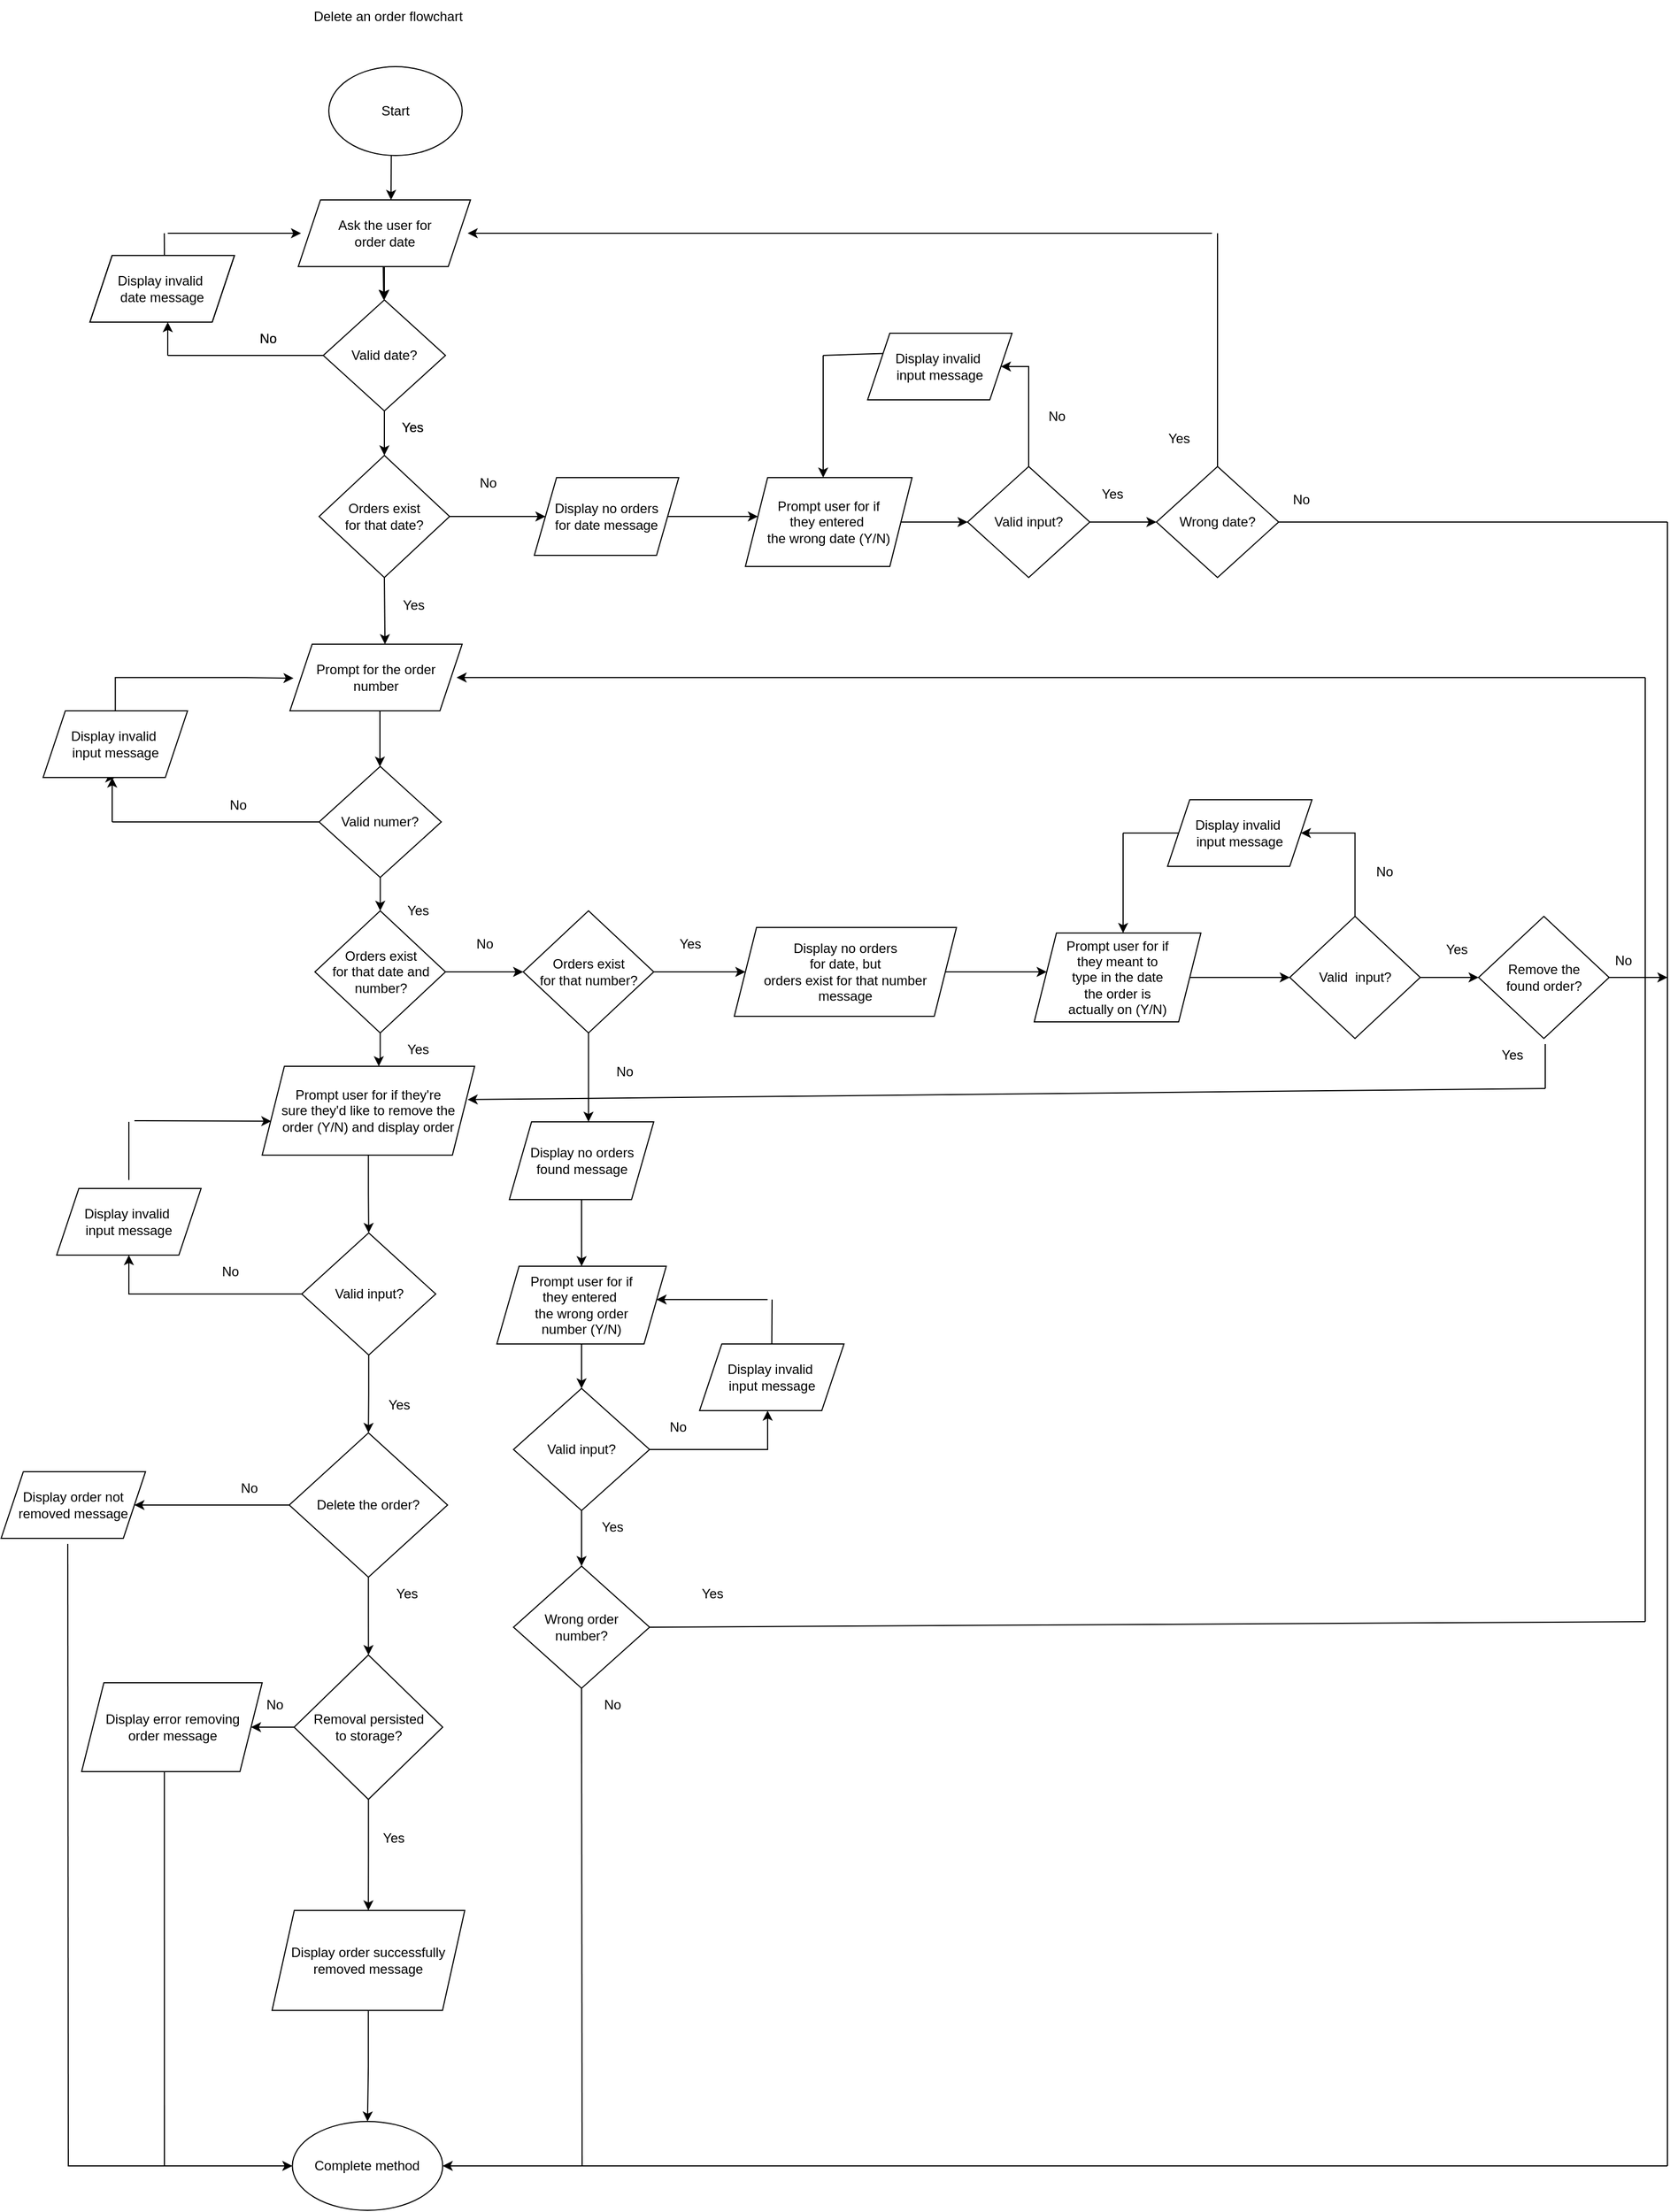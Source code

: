<mxfile version="20.4.0" type="device"><diagram id="XY3Z_FSk_da82dgJYJ29" name="Page-1"><mxGraphModel dx="1662" dy="697" grid="1" gridSize="10" guides="1" tooltips="1" connect="1" arrows="1" fold="1" page="1" pageScale="1" pageWidth="850" pageHeight="1100" math="0" shadow="0"><root><mxCell id="0"/><mxCell id="1" parent="0"/><mxCell id="H8UbqSoGBRgiaVjpoBLS-1" value="Start" style="ellipse;whiteSpace=wrap;html=1;" parent="1" vertex="1"><mxGeometry x="365" y="160" width="120" height="80" as="geometry"/></mxCell><mxCell id="H8UbqSoGBRgiaVjpoBLS-4" value="Display tailored&lt;br&gt;invalid date &lt;br&gt;message" style="shape=parallelogram;perimeter=parallelogramPerimeter;whiteSpace=wrap;html=1;fixedSize=1;" parent="1" vertex="1"><mxGeometry x="150" y="330" width="130" height="60" as="geometry"/></mxCell><mxCell id="H8UbqSoGBRgiaVjpoBLS-24" value="Yes" style="text;html=1;resizable=0;autosize=1;align=center;verticalAlign=middle;points=[];fillColor=none;strokeColor=none;rounded=0;" parent="1" vertex="1"><mxGeometry x="420" y="470" width="40" height="30" as="geometry"/></mxCell><mxCell id="H8UbqSoGBRgiaVjpoBLS-28" value="No" style="text;html=1;resizable=0;autosize=1;align=center;verticalAlign=middle;points=[];fillColor=none;strokeColor=none;rounded=0;" parent="1" vertex="1"><mxGeometry x="290" y="390" width="40" height="30" as="geometry"/></mxCell><mxCell id="H8UbqSoGBRgiaVjpoBLS-29" value="Delete an order flowchart" style="text;html=1;resizable=0;autosize=1;align=center;verticalAlign=middle;points=[];fillColor=none;strokeColor=none;rounded=0;" parent="1" vertex="1"><mxGeometry x="337.5" y="100" width="160" height="30" as="geometry"/></mxCell><mxCell id="-TsAKLh7mopRzWAeP6O--453" value="" style="edgeStyle=orthogonalEdgeStyle;rounded=0;orthogonalLoop=1;jettySize=auto;html=1;" parent="1" source="-TsAKLh7mopRzWAeP6O--1" target="-TsAKLh7mopRzWAeP6O--2" edge="1"><mxGeometry relative="1" as="geometry"/></mxCell><mxCell id="-TsAKLh7mopRzWAeP6O--1" value="Ask the user for &lt;br&gt;order date" style="shape=parallelogram;perimeter=parallelogramPerimeter;whiteSpace=wrap;html=1;fixedSize=1;" parent="1" vertex="1"><mxGeometry x="337.5" y="280" width="155" height="60" as="geometry"/></mxCell><mxCell id="-TsAKLh7mopRzWAeP6O--2" value="Valid date?" style="rhombus;whiteSpace=wrap;html=1;" parent="1" vertex="1"><mxGeometry x="360" y="370" width="110" height="100" as="geometry"/></mxCell><mxCell id="-TsAKLh7mopRzWAeP6O--3" value="Display tailored&lt;br&gt;invalid date &lt;br&gt;message" style="shape=parallelogram;perimeter=parallelogramPerimeter;whiteSpace=wrap;html=1;fixedSize=1;" parent="1" vertex="1"><mxGeometry x="150" y="330" width="130" height="60" as="geometry"/></mxCell><mxCell id="-TsAKLh7mopRzWAeP6O--12" value="Yes" style="text;html=1;resizable=0;autosize=1;align=center;verticalAlign=middle;points=[];fillColor=none;strokeColor=none;rounded=0;" parent="1" vertex="1"><mxGeometry x="420" y="470" width="40" height="30" as="geometry"/></mxCell><mxCell id="-TsAKLh7mopRzWAeP6O--123" value="Display invalid&amp;nbsp;&lt;br&gt;date message" style="shape=parallelogram;perimeter=parallelogramPerimeter;whiteSpace=wrap;html=1;fixedSize=1;" parent="1" vertex="1"><mxGeometry x="150" y="330" width="130" height="60" as="geometry"/></mxCell><mxCell id="-TsAKLh7mopRzWAeP6O--133" value="No" style="text;html=1;resizable=0;autosize=1;align=center;verticalAlign=middle;points=[];fillColor=none;strokeColor=none;rounded=0;" parent="1" vertex="1"><mxGeometry x="290" y="390" width="40" height="30" as="geometry"/></mxCell><mxCell id="-TsAKLh7mopRzWAeP6O--249" value="" style="endArrow=classic;html=1;rounded=0;" parent="1" edge="1"><mxGeometry width="50" height="50" relative="1" as="geometry"><mxPoint x="220" y="310" as="sourcePoint"/><mxPoint x="340" y="310" as="targetPoint"/></mxGeometry></mxCell><mxCell id="-TsAKLh7mopRzWAeP6O--459" value="" style="edgeStyle=orthogonalEdgeStyle;rounded=0;orthogonalLoop=1;jettySize=auto;html=1;" parent="1" source="-TsAKLh7mopRzWAeP6O--359" target="-TsAKLh7mopRzWAeP6O--360" edge="1"><mxGeometry relative="1" as="geometry"/></mxCell><mxCell id="-TsAKLh7mopRzWAeP6O--359" value="Orders exist&lt;br&gt;for that date?" style="rhombus;whiteSpace=wrap;html=1;" parent="1" vertex="1"><mxGeometry x="356.25" y="510" width="117.5" height="110" as="geometry"/></mxCell><mxCell id="-TsAKLh7mopRzWAeP6O--462" value="" style="edgeStyle=orthogonalEdgeStyle;rounded=0;orthogonalLoop=1;jettySize=auto;html=1;" parent="1" source="-TsAKLh7mopRzWAeP6O--360" target="-TsAKLh7mopRzWAeP6O--361" edge="1"><mxGeometry relative="1" as="geometry"><Array as="points"><mxPoint x="730" y="565"/><mxPoint x="730" y="565"/></Array></mxGeometry></mxCell><mxCell id="-TsAKLh7mopRzWAeP6O--360" value="Display no orders&lt;br&gt;for date message" style="shape=parallelogram;perimeter=parallelogramPerimeter;whiteSpace=wrap;html=1;fixedSize=1;" parent="1" vertex="1"><mxGeometry x="550" y="530" width="130" height="70" as="geometry"/></mxCell><mxCell id="-TsAKLh7mopRzWAeP6O--465" value="" style="edgeStyle=orthogonalEdgeStyle;rounded=0;orthogonalLoop=1;jettySize=auto;html=1;" parent="1" source="-TsAKLh7mopRzWAeP6O--361" target="-TsAKLh7mopRzWAeP6O--463" edge="1"><mxGeometry relative="1" as="geometry"/></mxCell><mxCell id="-TsAKLh7mopRzWAeP6O--361" value="Prompt user for if &lt;br&gt;they entered&amp;nbsp;&lt;br&gt;the wrong date (Y/N)" style="shape=parallelogram;perimeter=parallelogramPerimeter;whiteSpace=wrap;html=1;fixedSize=1;" parent="1" vertex="1"><mxGeometry x="740" y="530" width="150" height="80" as="geometry"/></mxCell><mxCell id="-TsAKLh7mopRzWAeP6O--362" value="Wrong date?" style="rhombus;whiteSpace=wrap;html=1;" parent="1" vertex="1"><mxGeometry x="1110" y="520" width="110" height="100" as="geometry"/></mxCell><mxCell id="-TsAKLh7mopRzWAeP6O--482" value="" style="edgeStyle=orthogonalEdgeStyle;rounded=0;orthogonalLoop=1;jettySize=auto;html=1;exitX=0.5;exitY=1;exitDx=0;exitDy=0;" parent="1" source="-TsAKLh7mopRzWAeP6O--364" target="-TsAKLh7mopRzWAeP6O--365" edge="1"><mxGeometry relative="1" as="geometry"><Array as="points"><mxPoint x="411" y="740"/></Array></mxGeometry></mxCell><mxCell id="-TsAKLh7mopRzWAeP6O--364" value="Prompt for the order &lt;br&gt;number" style="shape=parallelogram;perimeter=parallelogramPerimeter;whiteSpace=wrap;html=1;fixedSize=1;" parent="1" vertex="1"><mxGeometry x="330" y="680" width="155" height="60" as="geometry"/></mxCell><mxCell id="-TsAKLh7mopRzWAeP6O--483" value="" style="edgeStyle=orthogonalEdgeStyle;rounded=0;orthogonalLoop=1;jettySize=auto;html=1;" parent="1" source="-TsAKLh7mopRzWAeP6O--365" target="-TsAKLh7mopRzWAeP6O--367" edge="1"><mxGeometry relative="1" as="geometry"/></mxCell><mxCell id="-TsAKLh7mopRzWAeP6O--485" value="" style="edgeStyle=orthogonalEdgeStyle;rounded=0;orthogonalLoop=1;jettySize=auto;html=1;exitX=1;exitY=0.25;exitDx=0;exitDy=0;entryX=0.5;entryY=1;entryDx=0;entryDy=0;startArrow=none;" parent="1" source="-TsAKLh7mopRzWAeP6O--366" target="-TsAKLh7mopRzWAeP6O--366" edge="1"><mxGeometry relative="1" as="geometry"><mxPoint x="380" y="840" as="sourcePoint"/><mxPoint x="170" y="830" as="targetPoint"/><Array as="points"><mxPoint x="232" y="750"/><mxPoint x="170" y="750"/><mxPoint x="170" y="800"/></Array></mxGeometry></mxCell><mxCell id="-TsAKLh7mopRzWAeP6O--365" value="Valid numer?" style="rhombus;whiteSpace=wrap;html=1;" parent="1" vertex="1"><mxGeometry x="356.25" y="790" width="110" height="100" as="geometry"/></mxCell><mxCell id="-TsAKLh7mopRzWAeP6O--487" value="" style="edgeStyle=orthogonalEdgeStyle;rounded=0;orthogonalLoop=1;jettySize=auto;html=1;entryX=0.021;entryY=0.51;entryDx=0;entryDy=0;entryPerimeter=0;" parent="1" source="-TsAKLh7mopRzWAeP6O--366" target="-TsAKLh7mopRzWAeP6O--364" edge="1"><mxGeometry relative="1" as="geometry"><mxPoint x="310" y="710" as="targetPoint"/><Array as="points"><mxPoint x="173" y="710"/><mxPoint x="290" y="710"/></Array></mxGeometry></mxCell><mxCell id="-TsAKLh7mopRzWAeP6O--366" value="Display invalid&amp;nbsp;&lt;br&gt;input message" style="shape=parallelogram;perimeter=parallelogramPerimeter;whiteSpace=wrap;html=1;fixedSize=1;" parent="1" vertex="1"><mxGeometry x="107.81" y="740" width="130" height="60" as="geometry"/></mxCell><mxCell id="-TsAKLh7mopRzWAeP6O--490" value="" style="edgeStyle=orthogonalEdgeStyle;rounded=0;orthogonalLoop=1;jettySize=auto;html=1;" parent="1" source="-TsAKLh7mopRzWAeP6O--367" target="-TsAKLh7mopRzWAeP6O--375" edge="1"><mxGeometry relative="1" as="geometry"><Array as="points"><mxPoint x="411" y="1055"/><mxPoint x="410" y="1055"/></Array></mxGeometry></mxCell><mxCell id="-TsAKLh7mopRzWAeP6O--492" value="" style="edgeStyle=orthogonalEdgeStyle;rounded=0;orthogonalLoop=1;jettySize=auto;html=1;" parent="1" source="-TsAKLh7mopRzWAeP6O--367" target="-TsAKLh7mopRzWAeP6O--368" edge="1"><mxGeometry relative="1" as="geometry"/></mxCell><mxCell id="-TsAKLh7mopRzWAeP6O--367" value="Orders exist&lt;br&gt;for that date and &lt;br&gt;number?" style="rhombus;whiteSpace=wrap;html=1;" parent="1" vertex="1"><mxGeometry x="352.5" y="920" width="117.5" height="110" as="geometry"/></mxCell><mxCell id="-TsAKLh7mopRzWAeP6O--494" value="" style="edgeStyle=orthogonalEdgeStyle;rounded=0;orthogonalLoop=1;jettySize=auto;html=1;" parent="1" source="-TsAKLh7mopRzWAeP6O--368" target="-TsAKLh7mopRzWAeP6O--371" edge="1"><mxGeometry relative="1" as="geometry"><Array as="points"><mxPoint x="599" y="1090"/><mxPoint x="599" y="1090"/></Array></mxGeometry></mxCell><mxCell id="-TsAKLh7mopRzWAeP6O--500" value="" style="edgeStyle=orthogonalEdgeStyle;rounded=0;orthogonalLoop=1;jettySize=auto;html=1;" parent="1" source="-TsAKLh7mopRzWAeP6O--368" target="-TsAKLh7mopRzWAeP6O--370" edge="1"><mxGeometry relative="1" as="geometry"/></mxCell><mxCell id="-TsAKLh7mopRzWAeP6O--368" value="Orders exist&lt;br&gt;for that number?" style="rhombus;whiteSpace=wrap;html=1;" parent="1" vertex="1"><mxGeometry x="540" y="920" width="117.5" height="110" as="geometry"/></mxCell><mxCell id="-TsAKLh7mopRzWAeP6O--503" value="" style="edgeStyle=orthogonalEdgeStyle;rounded=0;orthogonalLoop=1;jettySize=auto;html=1;" parent="1" source="-TsAKLh7mopRzWAeP6O--369" target="-TsAKLh7mopRzWAeP6O--372" edge="1"><mxGeometry relative="1" as="geometry"/></mxCell><mxCell id="-TsAKLh7mopRzWAeP6O--369" value="Prompt user for if &lt;br&gt;they meant to &lt;br&gt;type in the date&lt;br&gt;the order is &lt;br&gt;actually on (Y/N)" style="shape=parallelogram;perimeter=parallelogramPerimeter;whiteSpace=wrap;html=1;fixedSize=1;" parent="1" vertex="1"><mxGeometry x="1000" y="940" width="150" height="80" as="geometry"/></mxCell><mxCell id="-TsAKLh7mopRzWAeP6O--502" value="" style="edgeStyle=orthogonalEdgeStyle;rounded=0;orthogonalLoop=1;jettySize=auto;html=1;" parent="1" source="-TsAKLh7mopRzWAeP6O--370" target="-TsAKLh7mopRzWAeP6O--369" edge="1"><mxGeometry relative="1" as="geometry"><Array as="points"><mxPoint x="980" y="975"/><mxPoint x="980" y="975"/></Array></mxGeometry></mxCell><mxCell id="-TsAKLh7mopRzWAeP6O--370" value="Display no orders&lt;br&gt;for date, but &lt;br&gt;orders exist for that number message" style="shape=parallelogram;perimeter=parallelogramPerimeter;whiteSpace=wrap;html=1;fixedSize=1;" parent="1" vertex="1"><mxGeometry x="730" y="935" width="200" height="80" as="geometry"/></mxCell><mxCell id="-TsAKLh7mopRzWAeP6O--505" value="" style="edgeStyle=orthogonalEdgeStyle;rounded=0;orthogonalLoop=1;jettySize=auto;html=1;" parent="1" source="-TsAKLh7mopRzWAeP6O--371" target="-TsAKLh7mopRzWAeP6O--373" edge="1"><mxGeometry relative="1" as="geometry"/></mxCell><mxCell id="-TsAKLh7mopRzWAeP6O--371" value="Display no orders&lt;br&gt;found message" style="shape=parallelogram;perimeter=parallelogramPerimeter;whiteSpace=wrap;html=1;fixedSize=1;" parent="1" vertex="1"><mxGeometry x="527.5" y="1110" width="130" height="70" as="geometry"/></mxCell><mxCell id="-TsAKLh7mopRzWAeP6O--519" value="" style="edgeStyle=orthogonalEdgeStyle;rounded=0;orthogonalLoop=1;jettySize=auto;html=1;" parent="1" source="-TsAKLh7mopRzWAeP6O--372" target="-TsAKLh7mopRzWAeP6O--518" edge="1"><mxGeometry relative="1" as="geometry"><Array as="points"><mxPoint x="1289" y="850"/></Array></mxGeometry></mxCell><mxCell id="-TsAKLh7mopRzWAeP6O--522" value="" style="edgeStyle=orthogonalEdgeStyle;rounded=0;orthogonalLoop=1;jettySize=auto;html=1;" parent="1" source="-TsAKLh7mopRzWAeP6O--372" target="-TsAKLh7mopRzWAeP6O--517" edge="1"><mxGeometry relative="1" as="geometry"/></mxCell><mxCell id="-TsAKLh7mopRzWAeP6O--372" value="Valid&amp;nbsp; input?" style="rhombus;whiteSpace=wrap;html=1;" parent="1" vertex="1"><mxGeometry x="1230" y="925" width="117.5" height="110" as="geometry"/></mxCell><mxCell id="-TsAKLh7mopRzWAeP6O--506" value="" style="edgeStyle=orthogonalEdgeStyle;rounded=0;orthogonalLoop=1;jettySize=auto;html=1;" parent="1" source="-TsAKLh7mopRzWAeP6O--373" target="-TsAKLh7mopRzWAeP6O--374" edge="1"><mxGeometry relative="1" as="geometry"/></mxCell><mxCell id="-TsAKLh7mopRzWAeP6O--373" value="Prompt user for if &lt;br&gt;they entered&amp;nbsp;&lt;br&gt;the wrong order &lt;br&gt;number (Y/N)" style="shape=parallelogram;perimeter=parallelogramPerimeter;whiteSpace=wrap;html=1;fixedSize=1;" parent="1" vertex="1"><mxGeometry x="516.25" y="1240" width="152.5" height="70" as="geometry"/></mxCell><mxCell id="-TsAKLh7mopRzWAeP6O--508" value="" style="edgeStyle=orthogonalEdgeStyle;rounded=0;orthogonalLoop=1;jettySize=auto;html=1;" parent="1" source="-TsAKLh7mopRzWAeP6O--374" target="-TsAKLh7mopRzWAeP6O--507" edge="1"><mxGeometry relative="1" as="geometry"/></mxCell><mxCell id="-TsAKLh7mopRzWAeP6O--510" value="" style="edgeStyle=orthogonalEdgeStyle;rounded=0;orthogonalLoop=1;jettySize=auto;html=1;" parent="1" source="-TsAKLh7mopRzWAeP6O--374" target="-TsAKLh7mopRzWAeP6O--509" edge="1"><mxGeometry relative="1" as="geometry"><Array as="points"><mxPoint x="760" y="1405"/></Array></mxGeometry></mxCell><mxCell id="-TsAKLh7mopRzWAeP6O--374" value="Valid input?" style="rhombus;whiteSpace=wrap;html=1;" parent="1" vertex="1"><mxGeometry x="531.25" y="1350" width="122.5" height="110" as="geometry"/></mxCell><mxCell id="-TsAKLh7mopRzWAeP6O--491" value="" style="edgeStyle=orthogonalEdgeStyle;rounded=0;orthogonalLoop=1;jettySize=auto;html=1;" parent="1" source="-TsAKLh7mopRzWAeP6O--375" target="-TsAKLh7mopRzWAeP6O--376" edge="1"><mxGeometry relative="1" as="geometry"/></mxCell><mxCell id="-TsAKLh7mopRzWAeP6O--375" value="Prompt user for if they're &lt;br&gt;sure they'd like to remove the &lt;br&gt;order (Y/N) and display&amp;nbsp;order" style="shape=parallelogram;perimeter=parallelogramPerimeter;whiteSpace=wrap;html=1;fixedSize=1;" parent="1" vertex="1"><mxGeometry x="305" y="1060" width="191.25" height="80" as="geometry"/></mxCell><mxCell id="-TsAKLh7mopRzWAeP6O--535" value="" style="edgeStyle=orthogonalEdgeStyle;rounded=0;orthogonalLoop=1;jettySize=auto;html=1;" parent="1" source="-TsAKLh7mopRzWAeP6O--376" target="-TsAKLh7mopRzWAeP6O--378" edge="1"><mxGeometry relative="1" as="geometry"/></mxCell><mxCell id="-TsAKLh7mopRzWAeP6O--536" value="" style="edgeStyle=orthogonalEdgeStyle;rounded=0;orthogonalLoop=1;jettySize=auto;html=1;" parent="1" source="-TsAKLh7mopRzWAeP6O--376" target="-TsAKLh7mopRzWAeP6O--377" edge="1"><mxGeometry relative="1" as="geometry"><Array as="points"><mxPoint x="185" y="1265"/></Array></mxGeometry></mxCell><mxCell id="-TsAKLh7mopRzWAeP6O--376" value="Valid input?" style="rhombus;whiteSpace=wrap;html=1;" parent="1" vertex="1"><mxGeometry x="340.63" y="1210" width="120.62" height="110" as="geometry"/></mxCell><mxCell id="-TsAKLh7mopRzWAeP6O--377" value="Display invalid&amp;nbsp;&lt;br&gt;input message" style="shape=parallelogram;perimeter=parallelogramPerimeter;whiteSpace=wrap;html=1;fixedSize=1;" parent="1" vertex="1"><mxGeometry x="120" y="1170" width="130" height="60" as="geometry"/></mxCell><mxCell id="eAUbI98OZw8pqALTgXnl-8" value="" style="edgeStyle=orthogonalEdgeStyle;rounded=0;orthogonalLoop=1;jettySize=auto;html=1;" edge="1" parent="1" source="-TsAKLh7mopRzWAeP6O--378" target="-TsAKLh7mopRzWAeP6O--438"><mxGeometry relative="1" as="geometry"/></mxCell><mxCell id="eAUbI98OZw8pqALTgXnl-14" value="" style="edgeStyle=orthogonalEdgeStyle;rounded=0;orthogonalLoop=1;jettySize=auto;html=1;" edge="1" parent="1" source="-TsAKLh7mopRzWAeP6O--378" target="-TsAKLh7mopRzWAeP6O--439"><mxGeometry relative="1" as="geometry"/></mxCell><mxCell id="-TsAKLh7mopRzWAeP6O--378" value="Delete the order?" style="rhombus;whiteSpace=wrap;html=1;" parent="1" vertex="1"><mxGeometry x="329.38" y="1390" width="142.5" height="130" as="geometry"/></mxCell><mxCell id="-TsAKLh7mopRzWAeP6O--545" value="" style="edgeStyle=orthogonalEdgeStyle;rounded=0;orthogonalLoop=1;jettySize=auto;html=1;" parent="1" target="-TsAKLh7mopRzWAeP6O--380" edge="1"><mxGeometry relative="1" as="geometry"><mxPoint x="399.7" y="1699.991" as="sourcePoint"/></mxGeometry></mxCell><mxCell id="-TsAKLh7mopRzWAeP6O--567" value="" style="edgeStyle=orthogonalEdgeStyle;rounded=0;orthogonalLoop=1;jettySize=auto;html=1;" parent="1" target="-TsAKLh7mopRzWAeP6O--404" edge="1"><mxGeometry relative="1" as="geometry"><mxPoint x="402.5" y="2600" as="sourcePoint"/></mxGeometry></mxCell><mxCell id="-TsAKLh7mopRzWAeP6O--572" value="" style="edgeStyle=orthogonalEdgeStyle;rounded=0;orthogonalLoop=1;jettySize=auto;html=1;" parent="1" target="-TsAKLh7mopRzWAeP6O--405" edge="1"><mxGeometry relative="1" as="geometry"><mxPoint x="403" y="2749.959" as="sourcePoint"/></mxGeometry></mxCell><mxCell id="-TsAKLh7mopRzWAeP6O--438" value="Display order not removed&amp;nbsp;message" style="shape=parallelogram;perimeter=parallelogramPerimeter;whiteSpace=wrap;html=1;fixedSize=1;" parent="1" vertex="1"><mxGeometry x="70" y="1425" width="130" height="60" as="geometry"/></mxCell><mxCell id="-TsAKLh7mopRzWAeP6O--701" value="" style="edgeStyle=orthogonalEdgeStyle;rounded=0;orthogonalLoop=1;jettySize=auto;html=1;" parent="1" source="-TsAKLh7mopRzWAeP6O--439" target="-TsAKLh7mopRzWAeP6O--441" edge="1"><mxGeometry relative="1" as="geometry"/></mxCell><mxCell id="-TsAKLh7mopRzWAeP6O--705" value="" style="edgeStyle=orthogonalEdgeStyle;rounded=0;orthogonalLoop=1;jettySize=auto;html=1;" parent="1" source="-TsAKLh7mopRzWAeP6O--439" target="-TsAKLh7mopRzWAeP6O--440" edge="1"><mxGeometry relative="1" as="geometry"/></mxCell><mxCell id="-TsAKLh7mopRzWAeP6O--439" value="Removal persisted &lt;br&gt;to storage?" style="rhombus;whiteSpace=wrap;html=1;" parent="1" vertex="1"><mxGeometry x="333.75" y="1590" width="133.75" height="130" as="geometry"/></mxCell><mxCell id="-TsAKLh7mopRzWAeP6O--440" value="Display error removing order&amp;nbsp;message" style="shape=parallelogram;perimeter=parallelogramPerimeter;whiteSpace=wrap;html=1;fixedSize=1;" parent="1" vertex="1"><mxGeometry x="142.5" y="1615" width="162.5" height="80" as="geometry"/></mxCell><mxCell id="-TsAKLh7mopRzWAeP6O--704" value="" style="edgeStyle=orthogonalEdgeStyle;rounded=0;orthogonalLoop=1;jettySize=auto;html=1;" parent="1" source="-TsAKLh7mopRzWAeP6O--441" target="-TsAKLh7mopRzWAeP6O--450" edge="1"><mxGeometry relative="1" as="geometry"/></mxCell><mxCell id="-TsAKLh7mopRzWAeP6O--441" value="Display order successfully removed message" style="shape=parallelogram;perimeter=parallelogramPerimeter;whiteSpace=wrap;html=1;fixedSize=1;" parent="1" vertex="1"><mxGeometry x="313.91" y="1820" width="173.44" height="90" as="geometry"/></mxCell><mxCell id="-TsAKLh7mopRzWAeP6O--450" value="Complete method" style="ellipse;whiteSpace=wrap;html=1;" parent="1" vertex="1"><mxGeometry x="332.19" y="2010" width="135.31" height="80" as="geometry"/></mxCell><mxCell id="-TsAKLh7mopRzWAeP6O--451" value="" style="endArrow=classic;html=1;rounded=0;" parent="1" edge="1"><mxGeometry width="50" height="50" relative="1" as="geometry"><mxPoint x="421.25" y="240" as="sourcePoint"/><mxPoint x="421" y="280" as="targetPoint"/></mxGeometry></mxCell><mxCell id="-TsAKLh7mopRzWAeP6O--452" value="" style="endArrow=classic;html=1;rounded=0;" parent="1" edge="1"><mxGeometry width="50" height="50" relative="1" as="geometry"><mxPoint x="414" y="340" as="sourcePoint"/><mxPoint x="414.41" y="370" as="targetPoint"/></mxGeometry></mxCell><mxCell id="-TsAKLh7mopRzWAeP6O--454" value="" style="endArrow=none;html=1;rounded=0;" parent="1" edge="1"><mxGeometry width="50" height="50" relative="1" as="geometry"><mxPoint x="217" y="330" as="sourcePoint"/><mxPoint x="216.87" y="310" as="targetPoint"/></mxGeometry></mxCell><mxCell id="-TsAKLh7mopRzWAeP6O--455" value="" style="endArrow=none;html=1;rounded=0;entryX=0;entryY=0.5;entryDx=0;entryDy=0;" parent="1" target="-TsAKLh7mopRzWAeP6O--2" edge="1"><mxGeometry width="50" height="50" relative="1" as="geometry"><mxPoint x="220" y="420" as="sourcePoint"/><mxPoint x="710" y="480" as="targetPoint"/></mxGeometry></mxCell><mxCell id="-TsAKLh7mopRzWAeP6O--456" value="" style="endArrow=classic;html=1;rounded=0;" parent="1" edge="1"><mxGeometry width="50" height="50" relative="1" as="geometry"><mxPoint x="220" y="420" as="sourcePoint"/><mxPoint x="220" y="390" as="targetPoint"/></mxGeometry></mxCell><mxCell id="-TsAKLh7mopRzWAeP6O--457" value="" style="endArrow=classic;html=1;rounded=0;entryX=0.5;entryY=0;entryDx=0;entryDy=0;" parent="1" target="-TsAKLh7mopRzWAeP6O--359" edge="1"><mxGeometry width="50" height="50" relative="1" as="geometry"><mxPoint x="415" y="470" as="sourcePoint"/><mxPoint x="890" y="530" as="targetPoint"/></mxGeometry></mxCell><mxCell id="-TsAKLh7mopRzWAeP6O--458" value="" style="endArrow=classic;html=1;rounded=0;exitX=0.5;exitY=1;exitDx=0;exitDy=0;entryX=0.552;entryY=0;entryDx=0;entryDy=0;entryPerimeter=0;" parent="1" source="-TsAKLh7mopRzWAeP6O--359" target="-TsAKLh7mopRzWAeP6O--364" edge="1"><mxGeometry width="50" height="50" relative="1" as="geometry"><mxPoint x="840" y="580" as="sourcePoint"/><mxPoint x="890" y="530" as="targetPoint"/></mxGeometry></mxCell><mxCell id="-TsAKLh7mopRzWAeP6O--460" value="Yes" style="text;html=1;resizable=0;autosize=1;align=center;verticalAlign=middle;points=[];fillColor=none;strokeColor=none;rounded=0;" parent="1" vertex="1"><mxGeometry x="421.25" y="630" width="40" height="30" as="geometry"/></mxCell><mxCell id="-TsAKLh7mopRzWAeP6O--461" value="No" style="text;html=1;resizable=0;autosize=1;align=center;verticalAlign=middle;points=[];fillColor=none;strokeColor=none;rounded=0;" parent="1" vertex="1"><mxGeometry x="487.5" y="520" width="40" height="30" as="geometry"/></mxCell><mxCell id="-TsAKLh7mopRzWAeP6O--466" value="" style="edgeStyle=orthogonalEdgeStyle;rounded=0;orthogonalLoop=1;jettySize=auto;html=1;" parent="1" source="-TsAKLh7mopRzWAeP6O--463" target="-TsAKLh7mopRzWAeP6O--464" edge="1"><mxGeometry relative="1" as="geometry"><Array as="points"><mxPoint x="995" y="430"/></Array></mxGeometry></mxCell><mxCell id="-TsAKLh7mopRzWAeP6O--468" value="" style="edgeStyle=orthogonalEdgeStyle;rounded=0;orthogonalLoop=1;jettySize=auto;html=1;" parent="1" source="-TsAKLh7mopRzWAeP6O--463" target="-TsAKLh7mopRzWAeP6O--362" edge="1"><mxGeometry relative="1" as="geometry"/></mxCell><mxCell id="-TsAKLh7mopRzWAeP6O--463" value="Valid input?" style="rhombus;whiteSpace=wrap;html=1;" parent="1" vertex="1"><mxGeometry x="940" y="520" width="110" height="100" as="geometry"/></mxCell><mxCell id="-TsAKLh7mopRzWAeP6O--464" value="Display invalid&amp;nbsp;&lt;br&gt;input message" style="shape=parallelogram;perimeter=parallelogramPerimeter;whiteSpace=wrap;html=1;fixedSize=1;" parent="1" vertex="1"><mxGeometry x="850" y="400" width="130" height="60" as="geometry"/></mxCell><mxCell id="-TsAKLh7mopRzWAeP6O--469" value="" style="endArrow=none;html=1;rounded=0;exitX=0;exitY=0.25;exitDx=0;exitDy=0;" parent="1" source="-TsAKLh7mopRzWAeP6O--464" edge="1"><mxGeometry width="50" height="50" relative="1" as="geometry"><mxPoint x="840" y="700" as="sourcePoint"/><mxPoint x="810" y="420" as="targetPoint"/></mxGeometry></mxCell><mxCell id="-TsAKLh7mopRzWAeP6O--470" value="" style="endArrow=classic;html=1;rounded=0;" parent="1" edge="1"><mxGeometry width="50" height="50" relative="1" as="geometry"><mxPoint x="810" y="420" as="sourcePoint"/><mxPoint x="810" y="530" as="targetPoint"/></mxGeometry></mxCell><mxCell id="-TsAKLh7mopRzWAeP6O--471" value="No" style="text;html=1;resizable=0;autosize=1;align=center;verticalAlign=middle;points=[];fillColor=none;strokeColor=none;rounded=0;" parent="1" vertex="1"><mxGeometry x="1000" y="460" width="40" height="30" as="geometry"/></mxCell><mxCell id="-TsAKLh7mopRzWAeP6O--472" value="Yes" style="text;html=1;resizable=0;autosize=1;align=center;verticalAlign=middle;points=[];fillColor=none;strokeColor=none;rounded=0;" parent="1" vertex="1"><mxGeometry x="1050" y="530" width="40" height="30" as="geometry"/></mxCell><mxCell id="-TsAKLh7mopRzWAeP6O--475" value="" style="endArrow=none;html=1;rounded=0;entryX=0.5;entryY=0;entryDx=0;entryDy=0;" parent="1" target="-TsAKLh7mopRzWAeP6O--362" edge="1"><mxGeometry width="50" height="50" relative="1" as="geometry"><mxPoint x="1165" y="310" as="sourcePoint"/><mxPoint x="890" y="650" as="targetPoint"/></mxGeometry></mxCell><mxCell id="-TsAKLh7mopRzWAeP6O--476" value="" style="endArrow=classic;html=1;rounded=0;" parent="1" edge="1"><mxGeometry width="50" height="50" relative="1" as="geometry"><mxPoint x="1160" y="310" as="sourcePoint"/><mxPoint x="490" y="310" as="targetPoint"/></mxGeometry></mxCell><mxCell id="-TsAKLh7mopRzWAeP6O--477" value="Yes" style="text;html=1;resizable=0;autosize=1;align=center;verticalAlign=middle;points=[];fillColor=none;strokeColor=none;rounded=0;" parent="1" vertex="1"><mxGeometry x="1110" y="480" width="40" height="30" as="geometry"/></mxCell><mxCell id="-TsAKLh7mopRzWAeP6O--478" value="" style="endArrow=none;html=1;rounded=0;entryX=1;entryY=0.5;entryDx=0;entryDy=0;" parent="1" target="-TsAKLh7mopRzWAeP6O--362" edge="1"><mxGeometry width="50" height="50" relative="1" as="geometry"><mxPoint x="1570" y="570" as="sourcePoint"/><mxPoint x="890" y="770" as="targetPoint"/></mxGeometry></mxCell><mxCell id="-TsAKLh7mopRzWAeP6O--479" value="" style="endArrow=none;html=1;rounded=0;" parent="1" edge="1"><mxGeometry width="50" height="50" relative="1" as="geometry"><mxPoint x="1570" y="2050" as="sourcePoint"/><mxPoint x="1570" y="570" as="targetPoint"/></mxGeometry></mxCell><mxCell id="-TsAKLh7mopRzWAeP6O--480" value="" style="endArrow=classic;html=1;rounded=0;entryX=1;entryY=0.5;entryDx=0;entryDy=0;" parent="1" target="-TsAKLh7mopRzWAeP6O--450" edge="1"><mxGeometry width="50" height="50" relative="1" as="geometry"><mxPoint x="1570" y="2050" as="sourcePoint"/><mxPoint x="910" y="2200" as="targetPoint"/></mxGeometry></mxCell><mxCell id="-TsAKLh7mopRzWAeP6O--481" value="No" style="text;html=1;resizable=0;autosize=1;align=center;verticalAlign=middle;points=[];fillColor=none;strokeColor=none;rounded=0;" parent="1" vertex="1"><mxGeometry x="1220" y="535" width="40" height="30" as="geometry"/></mxCell><mxCell id="-TsAKLh7mopRzWAeP6O--484" value="Yes" style="text;html=1;resizable=0;autosize=1;align=center;verticalAlign=middle;points=[];fillColor=none;strokeColor=none;rounded=0;" parent="1" vertex="1"><mxGeometry x="425" y="905" width="40" height="30" as="geometry"/></mxCell><mxCell id="-TsAKLh7mopRzWAeP6O--486" value="" style="endArrow=classic;html=1;rounded=0;" parent="1" edge="1"><mxGeometry width="50" height="50" relative="1" as="geometry"><mxPoint x="170" y="840" as="sourcePoint"/><mxPoint x="170" y="800" as="targetPoint"/></mxGeometry></mxCell><mxCell id="-TsAKLh7mopRzWAeP6O--488" value="No" style="text;html=1;resizable=0;autosize=1;align=center;verticalAlign=middle;points=[];fillColor=none;strokeColor=none;rounded=0;" parent="1" vertex="1"><mxGeometry x="262.5" y="810" width="40" height="30" as="geometry"/></mxCell><mxCell id="-TsAKLh7mopRzWAeP6O--489" value="" style="edgeStyle=orthogonalEdgeStyle;rounded=0;orthogonalLoop=1;jettySize=auto;html=1;exitX=0;exitY=0.5;exitDx=0;exitDy=0;entryX=0.5;entryY=1;entryDx=0;entryDy=0;endArrow=none;" parent="1" source="-TsAKLh7mopRzWAeP6O--365" target="-TsAKLh7mopRzWAeP6O--488" edge="1"><mxGeometry relative="1" as="geometry"><mxPoint x="356.25" y="840" as="sourcePoint"/><mxPoint x="172.81" y="800" as="targetPoint"/><Array as="points"><mxPoint x="170" y="840"/></Array></mxGeometry></mxCell><mxCell id="-TsAKLh7mopRzWAeP6O--493" value="No" style="text;html=1;resizable=0;autosize=1;align=center;verticalAlign=middle;points=[];fillColor=none;strokeColor=none;rounded=0;" parent="1" vertex="1"><mxGeometry x="485" y="935" width="40" height="30" as="geometry"/></mxCell><mxCell id="-TsAKLh7mopRzWAeP6O--495" value="Yes" style="text;html=1;resizable=0;autosize=1;align=center;verticalAlign=middle;points=[];fillColor=none;strokeColor=none;rounded=0;" parent="1" vertex="1"><mxGeometry x="425" y="1030" width="40" height="30" as="geometry"/></mxCell><mxCell id="-TsAKLh7mopRzWAeP6O--501" value="Yes" style="text;html=1;resizable=0;autosize=1;align=center;verticalAlign=middle;points=[];fillColor=none;strokeColor=none;rounded=0;" parent="1" vertex="1"><mxGeometry x="670" y="935" width="40" height="30" as="geometry"/></mxCell><mxCell id="-TsAKLh7mopRzWAeP6O--504" value="No" style="text;html=1;resizable=0;autosize=1;align=center;verticalAlign=middle;points=[];fillColor=none;strokeColor=none;rounded=0;" parent="1" vertex="1"><mxGeometry x="611.25" y="1050" width="40" height="30" as="geometry"/></mxCell><mxCell id="-TsAKLh7mopRzWAeP6O--507" value="Wrong order&lt;br&gt;number?" style="rhombus;whiteSpace=wrap;html=1;" parent="1" vertex="1"><mxGeometry x="531.25" y="1510" width="122.5" height="110" as="geometry"/></mxCell><mxCell id="-TsAKLh7mopRzWAeP6O--509" value="Display invalid&amp;nbsp;&lt;br&gt;input message" style="shape=parallelogram;perimeter=parallelogramPerimeter;whiteSpace=wrap;html=1;fixedSize=1;" parent="1" vertex="1"><mxGeometry x="698.75" y="1310" width="130" height="60" as="geometry"/></mxCell><mxCell id="-TsAKLh7mopRzWAeP6O--512" value="" style="endArrow=none;html=1;rounded=0;exitX=0.5;exitY=0;exitDx=0;exitDy=0;" parent="1" source="-TsAKLh7mopRzWAeP6O--509" edge="1"><mxGeometry width="50" height="50" relative="1" as="geometry"><mxPoint x="840" y="1290" as="sourcePoint"/><mxPoint x="764" y="1270" as="targetPoint"/></mxGeometry></mxCell><mxCell id="-TsAKLh7mopRzWAeP6O--513" value="" style="endArrow=classic;html=1;rounded=0;" parent="1" edge="1"><mxGeometry width="50" height="50" relative="1" as="geometry"><mxPoint x="760" y="1270" as="sourcePoint"/><mxPoint x="660" y="1270" as="targetPoint"/></mxGeometry></mxCell><mxCell id="-TsAKLh7mopRzWAeP6O--514" value="Yes" style="text;html=1;resizable=0;autosize=1;align=center;verticalAlign=middle;points=[];fillColor=none;strokeColor=none;rounded=0;" parent="1" vertex="1"><mxGeometry x="600" y="1460" width="40" height="30" as="geometry"/></mxCell><mxCell id="-TsAKLh7mopRzWAeP6O--515" value="No" style="text;html=1;resizable=0;autosize=1;align=center;verticalAlign=middle;points=[];fillColor=none;strokeColor=none;rounded=0;" parent="1" vertex="1"><mxGeometry x="658.75" y="1370" width="40" height="30" as="geometry"/></mxCell><mxCell id="-TsAKLh7mopRzWAeP6O--516" value="" style="endArrow=none;html=1;rounded=0;exitX=1;exitY=0.5;exitDx=0;exitDy=0;" parent="1" source="-TsAKLh7mopRzWAeP6O--507" edge="1"><mxGeometry width="50" height="50" relative="1" as="geometry"><mxPoint x="840" y="1520" as="sourcePoint"/><mxPoint x="1550" y="1560" as="targetPoint"/></mxGeometry></mxCell><mxCell id="-TsAKLh7mopRzWAeP6O--517" value="Remove the &lt;br&gt;found&amp;nbsp;order?" style="rhombus;whiteSpace=wrap;html=1;" parent="1" vertex="1"><mxGeometry x="1400" y="925" width="117.5" height="110" as="geometry"/></mxCell><mxCell id="-TsAKLh7mopRzWAeP6O--518" value="Display invalid&amp;nbsp;&lt;br&gt;input message" style="shape=parallelogram;perimeter=parallelogramPerimeter;whiteSpace=wrap;html=1;fixedSize=1;" parent="1" vertex="1"><mxGeometry x="1120" y="820" width="130" height="60" as="geometry"/></mxCell><mxCell id="-TsAKLh7mopRzWAeP6O--520" value="" style="endArrow=none;html=1;rounded=0;entryX=0;entryY=0.5;entryDx=0;entryDy=0;" parent="1" target="-TsAKLh7mopRzWAeP6O--518" edge="1"><mxGeometry width="50" height="50" relative="1" as="geometry"><mxPoint x="1080" y="850" as="sourcePoint"/><mxPoint x="890" y="1130" as="targetPoint"/></mxGeometry></mxCell><mxCell id="-TsAKLh7mopRzWAeP6O--521" value="" style="endArrow=classic;html=1;rounded=0;" parent="1" edge="1"><mxGeometry width="50" height="50" relative="1" as="geometry"><mxPoint x="1080" y="850" as="sourcePoint"/><mxPoint x="1080" y="940" as="targetPoint"/></mxGeometry></mxCell><mxCell id="-TsAKLh7mopRzWAeP6O--523" value="" style="endArrow=none;html=1;rounded=0;" parent="1" edge="1"><mxGeometry width="50" height="50" relative="1" as="geometry"><mxPoint x="1550" y="1560" as="sourcePoint"/><mxPoint x="1550" y="710" as="targetPoint"/></mxGeometry></mxCell><mxCell id="-TsAKLh7mopRzWAeP6O--524" value="" style="endArrow=classic;html=1;rounded=0;" parent="1" edge="1"><mxGeometry width="50" height="50" relative="1" as="geometry"><mxPoint x="1550" y="710" as="sourcePoint"/><mxPoint x="480" y="710" as="targetPoint"/></mxGeometry></mxCell><mxCell id="-TsAKLh7mopRzWAeP6O--525" value="Yes" style="text;html=1;resizable=0;autosize=1;align=center;verticalAlign=middle;points=[];fillColor=none;strokeColor=none;rounded=0;" parent="1" vertex="1"><mxGeometry x="690" y="1520" width="40" height="30" as="geometry"/></mxCell><mxCell id="-TsAKLh7mopRzWAeP6O--526" value="" style="endArrow=none;html=1;rounded=0;" parent="1" edge="1"><mxGeometry width="50" height="50" relative="1" as="geometry"><mxPoint x="1460" y="1080" as="sourcePoint"/><mxPoint x="1460" y="1040" as="targetPoint"/></mxGeometry></mxCell><mxCell id="-TsAKLh7mopRzWAeP6O--527" value="" style="endArrow=classic;html=1;rounded=0;" parent="1" edge="1"><mxGeometry width="50" height="50" relative="1" as="geometry"><mxPoint x="1460" y="1080" as="sourcePoint"/><mxPoint x="490" y="1090" as="targetPoint"/></mxGeometry></mxCell><mxCell id="-TsAKLh7mopRzWAeP6O--528" value="" style="endArrow=none;html=1;rounded=0;entryX=1;entryY=0.5;entryDx=0;entryDy=0;" parent="1" target="-TsAKLh7mopRzWAeP6O--517" edge="1"><mxGeometry width="50" height="50" relative="1" as="geometry"><mxPoint x="1570" y="980" as="sourcePoint"/><mxPoint x="890" y="1130" as="targetPoint"/></mxGeometry></mxCell><mxCell id="-TsAKLh7mopRzWAeP6O--529" value="" style="endArrow=classic;html=1;rounded=0;exitX=1;exitY=0.5;exitDx=0;exitDy=0;" parent="1" source="-TsAKLh7mopRzWAeP6O--517" edge="1"><mxGeometry width="50" height="50" relative="1" as="geometry"><mxPoint x="840" y="1060" as="sourcePoint"/><mxPoint x="1570" y="980" as="targetPoint"/></mxGeometry></mxCell><mxCell id="-TsAKLh7mopRzWAeP6O--530" value="Yes" style="text;html=1;resizable=0;autosize=1;align=center;verticalAlign=middle;points=[];fillColor=none;strokeColor=none;rounded=0;" parent="1" vertex="1"><mxGeometry x="1360" y="940" width="40" height="30" as="geometry"/></mxCell><mxCell id="-TsAKLh7mopRzWAeP6O--531" value="Yes" style="text;html=1;resizable=0;autosize=1;align=center;verticalAlign=middle;points=[];fillColor=none;strokeColor=none;rounded=0;" parent="1" vertex="1"><mxGeometry x="1410" y="1035" width="40" height="30" as="geometry"/></mxCell><mxCell id="-TsAKLh7mopRzWAeP6O--532" value="No" style="text;html=1;resizable=0;autosize=1;align=center;verticalAlign=middle;points=[];fillColor=none;strokeColor=none;rounded=0;" parent="1" vertex="1"><mxGeometry x="1510" y="950" width="40" height="30" as="geometry"/></mxCell><mxCell id="-TsAKLh7mopRzWAeP6O--533" value="Yes" style="text;html=1;resizable=0;autosize=1;align=center;verticalAlign=middle;points=[];fillColor=none;strokeColor=none;rounded=0;" parent="1" vertex="1"><mxGeometry x="407.81" y="1350" width="40" height="30" as="geometry"/></mxCell><mxCell id="-TsAKLh7mopRzWAeP6O--537" value="No" style="text;html=1;resizable=0;autosize=1;align=center;verticalAlign=middle;points=[];fillColor=none;strokeColor=none;rounded=0;" parent="1" vertex="1"><mxGeometry x="256.25" y="1230" width="40" height="30" as="geometry"/></mxCell><mxCell id="-TsAKLh7mopRzWAeP6O--539" value="" style="endArrow=none;html=1;rounded=0;exitX=0.5;exitY=-0.127;exitDx=0;exitDy=0;exitPerimeter=0;" parent="1" source="-TsAKLh7mopRzWAeP6O--377" edge="1"><mxGeometry width="50" height="50" relative="1" as="geometry"><mxPoint x="840" y="1410" as="sourcePoint"/><mxPoint x="185" y="1110" as="targetPoint"/></mxGeometry></mxCell><mxCell id="-TsAKLh7mopRzWAeP6O--540" value="" style="endArrow=classic;html=1;rounded=0;entryX=0.043;entryY=0.618;entryDx=0;entryDy=0;entryPerimeter=0;" parent="1" target="-TsAKLh7mopRzWAeP6O--375" edge="1"><mxGeometry width="50" height="50" relative="1" as="geometry"><mxPoint x="190" y="1109" as="sourcePoint"/><mxPoint x="890" y="1360" as="targetPoint"/></mxGeometry></mxCell><mxCell id="-TsAKLh7mopRzWAeP6O--542" value="Yes" style="text;html=1;resizable=0;autosize=1;align=center;verticalAlign=middle;points=[];fillColor=none;strokeColor=none;rounded=0;" parent="1" vertex="1"><mxGeometry x="414.68" y="1520" width="40" height="30" as="geometry"/></mxCell><mxCell id="-TsAKLh7mopRzWAeP6O--546" value="" style="endArrow=none;html=1;rounded=0;" parent="1" edge="1"><mxGeometry width="50" height="50" relative="1" as="geometry"><mxPoint x="130" y="1490" as="sourcePoint"/><mxPoint x="130.5" y="2050" as="targetPoint"/></mxGeometry></mxCell><mxCell id="-TsAKLh7mopRzWAeP6O--700" value="" style="endArrow=classic;html=1;rounded=0;entryX=0;entryY=0.5;entryDx=0;entryDy=0;" parent="1" target="-TsAKLh7mopRzWAeP6O--450" edge="1"><mxGeometry width="50" height="50" relative="1" as="geometry"><mxPoint x="130" y="2050" as="sourcePoint"/><mxPoint x="880" y="1810" as="targetPoint"/></mxGeometry></mxCell><mxCell id="-TsAKLh7mopRzWAeP6O--706" value="" style="endArrow=none;html=1;rounded=0;exitX=0.458;exitY=1.004;exitDx=0;exitDy=0;exitPerimeter=0;" parent="1" source="-TsAKLh7mopRzWAeP6O--440" edge="1"><mxGeometry width="50" height="50" relative="1" as="geometry"><mxPoint x="830" y="1860" as="sourcePoint"/><mxPoint x="217" y="2050" as="targetPoint"/></mxGeometry></mxCell><mxCell id="-TsAKLh7mopRzWAeP6O--707" value="Yes" style="text;html=1;resizable=0;autosize=1;align=center;verticalAlign=middle;points=[];fillColor=none;strokeColor=none;rounded=0;" parent="1" vertex="1"><mxGeometry x="402.82" y="1740" width="40" height="30" as="geometry"/></mxCell><mxCell id="-TsAKLh7mopRzWAeP6O--708" value="No" style="text;html=1;resizable=0;autosize=1;align=center;verticalAlign=middle;points=[];fillColor=none;strokeColor=none;rounded=0;" parent="1" vertex="1"><mxGeometry x="296.25" y="1620" width="40" height="30" as="geometry"/></mxCell><mxCell id="-TsAKLh7mopRzWAeP6O--712" value="" style="endArrow=none;html=1;rounded=0;entryX=0.5;entryY=1;entryDx=0;entryDy=0;" parent="1" target="-TsAKLh7mopRzWAeP6O--507" edge="1"><mxGeometry width="50" height="50" relative="1" as="geometry"><mxPoint x="593" y="2050" as="sourcePoint"/><mxPoint x="890" y="1790" as="targetPoint"/></mxGeometry></mxCell><mxCell id="-TsAKLh7mopRzWAeP6O--714" value="No" style="text;html=1;resizable=0;autosize=1;align=center;verticalAlign=middle;points=[];fillColor=none;strokeColor=none;rounded=0;" parent="1" vertex="1"><mxGeometry x="600" y="1620" width="40" height="30" as="geometry"/></mxCell><mxCell id="-TsAKLh7mopRzWAeP6O--715" value="No" style="text;html=1;resizable=0;autosize=1;align=center;verticalAlign=middle;points=[];fillColor=none;strokeColor=none;rounded=0;" parent="1" vertex="1"><mxGeometry x="1295" y="870" width="40" height="30" as="geometry"/></mxCell><mxCell id="eAUbI98OZw8pqALTgXnl-9" value="No" style="text;html=1;resizable=0;autosize=1;align=center;verticalAlign=middle;points=[];fillColor=none;strokeColor=none;rounded=0;" vertex="1" parent="1"><mxGeometry x="272.74" y="1425" width="40" height="30" as="geometry"/></mxCell></root></mxGraphModel></diagram></mxfile>